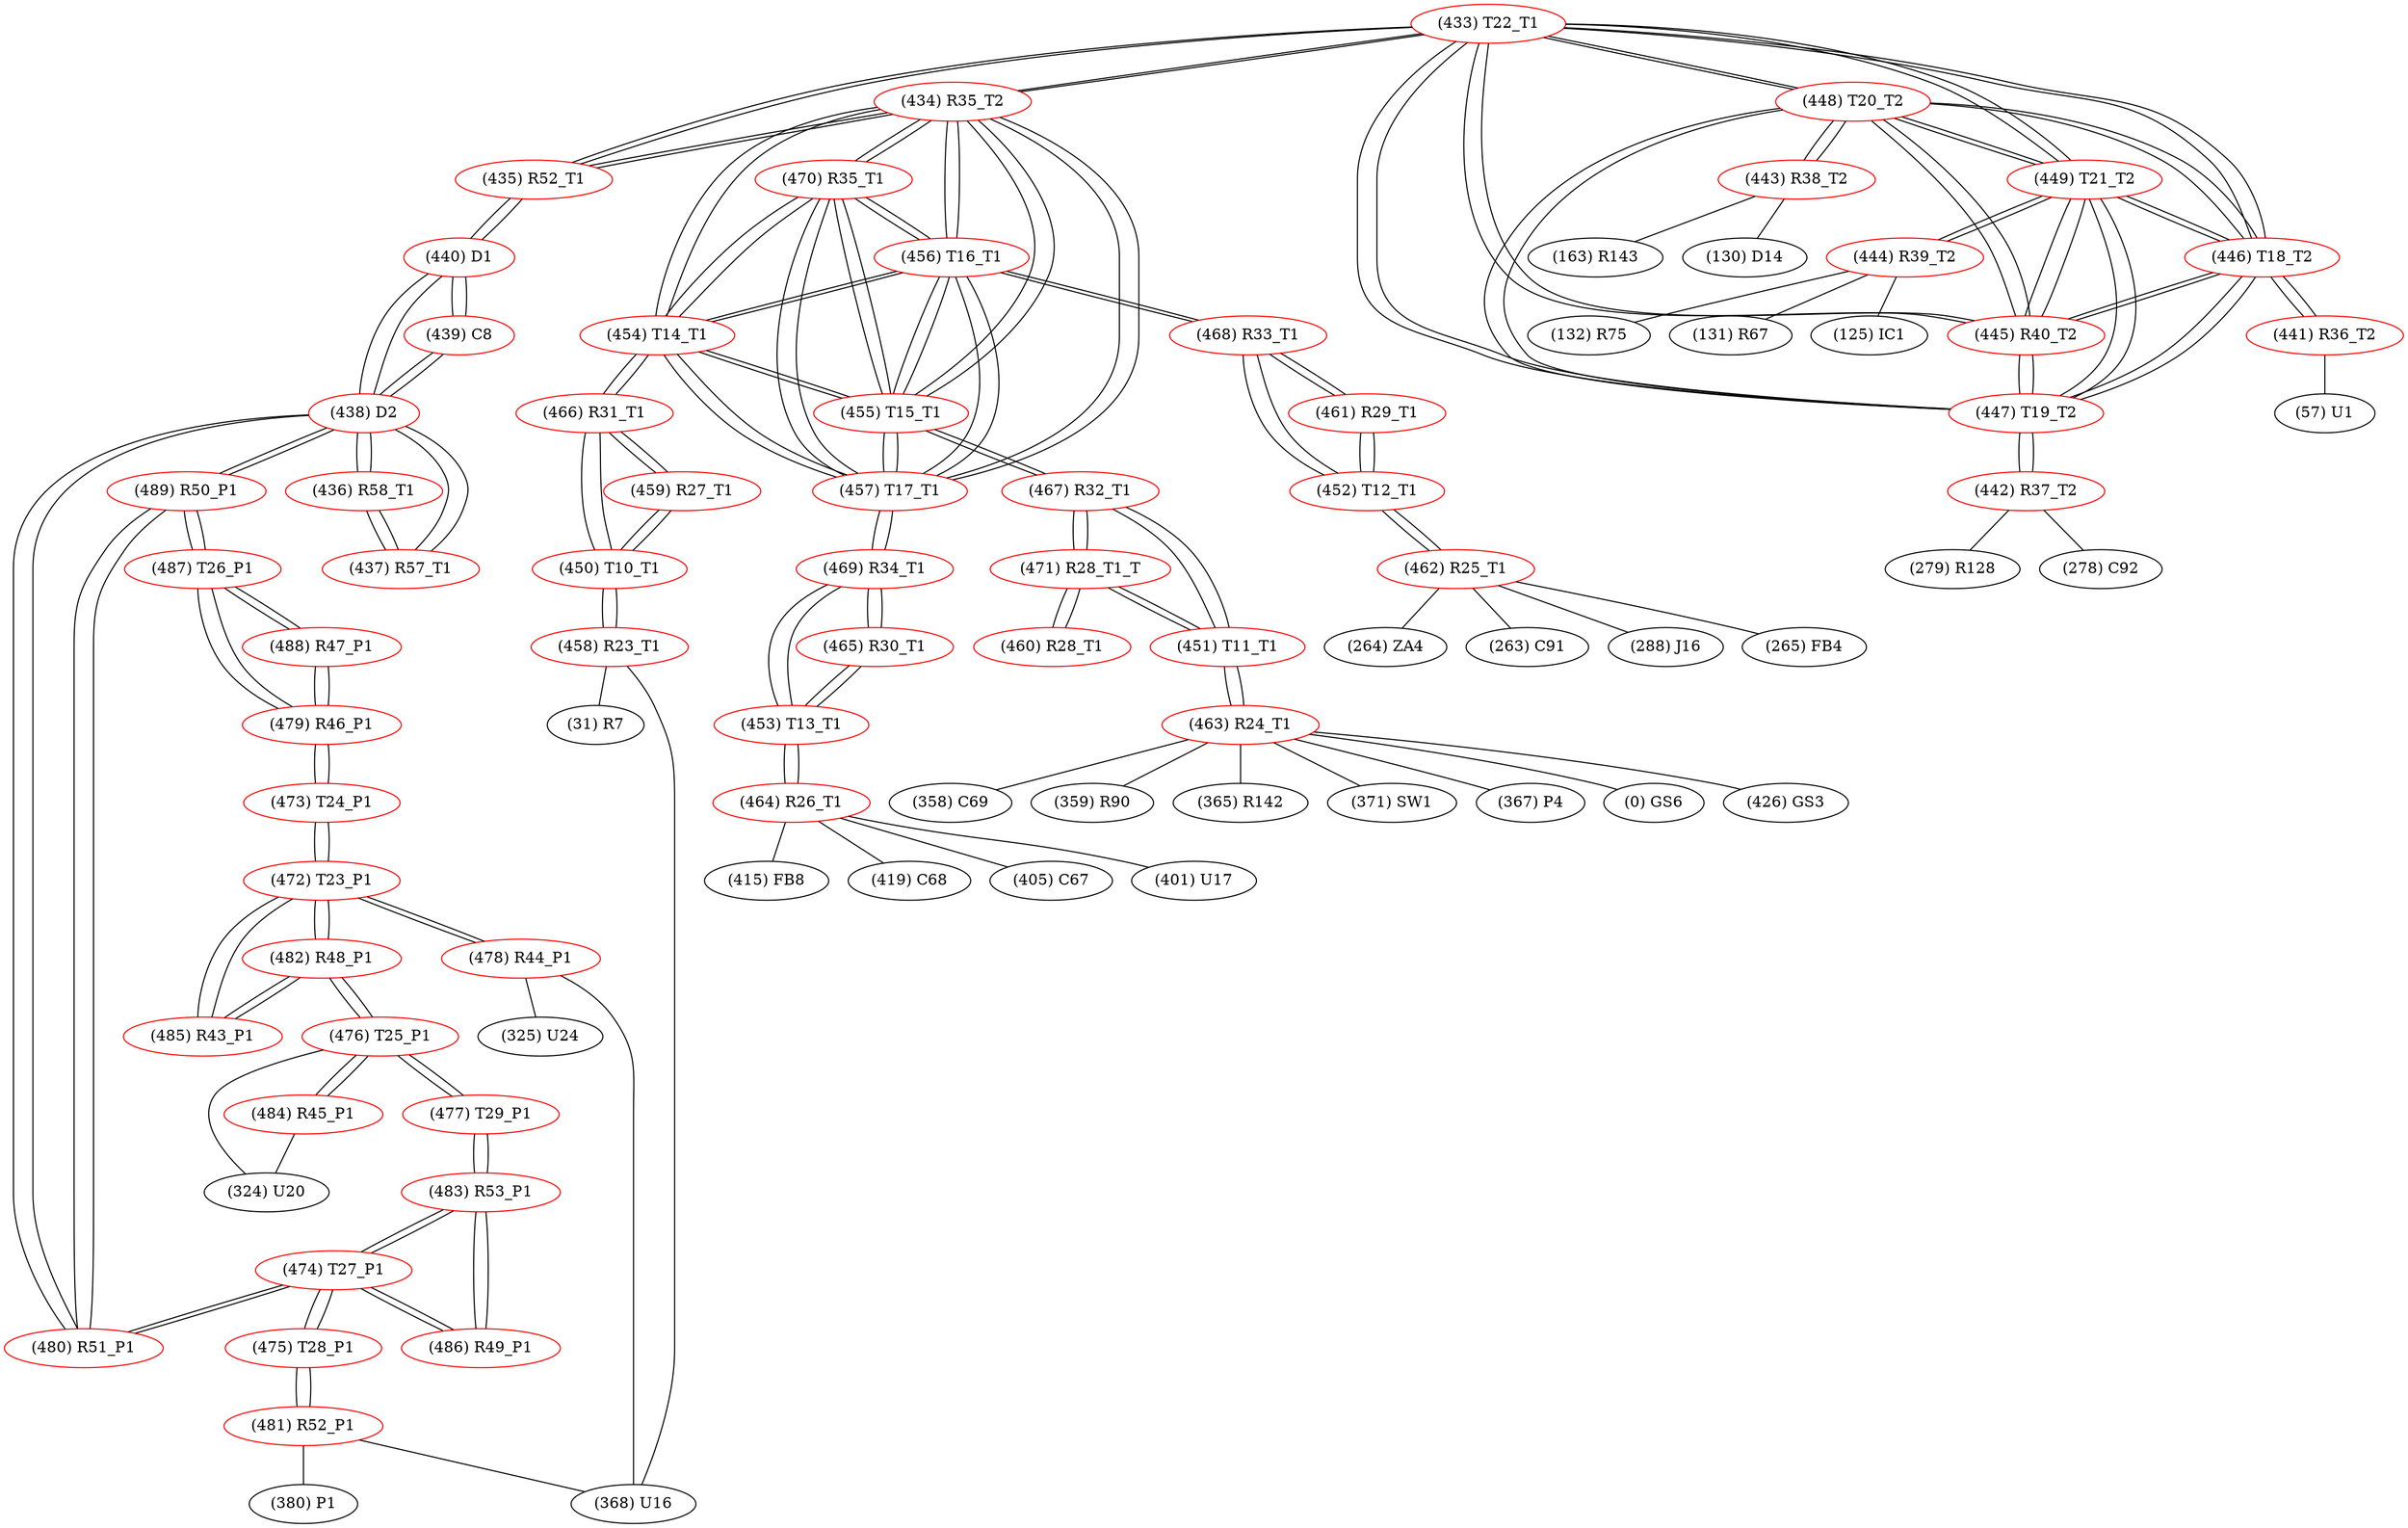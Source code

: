 graph {
	433 [label="(433) T22_T1" color=red]
	434 [label="(434) R35_T2"]
	435 [label="(435) R52_T1"]
	448 [label="(448) T20_T2"]
	449 [label="(449) T21_T2"]
	447 [label="(447) T19_T2"]
	445 [label="(445) R40_T2"]
	446 [label="(446) T18_T2"]
	434 [label="(434) R35_T2" color=red]
	435 [label="(435) R52_T1"]
	433 [label="(433) T22_T1"]
	454 [label="(454) T14_T1"]
	455 [label="(455) T15_T1"]
	457 [label="(457) T17_T1"]
	456 [label="(456) T16_T1"]
	470 [label="(470) R35_T1"]
	435 [label="(435) R52_T1" color=red]
	440 [label="(440) D1"]
	434 [label="(434) R35_T2"]
	433 [label="(433) T22_T1"]
	436 [label="(436) R58_T1" color=red]
	437 [label="(437) R57_T1"]
	438 [label="(438) D2"]
	437 [label="(437) R57_T1" color=red]
	438 [label="(438) D2"]
	436 [label="(436) R58_T1"]
	438 [label="(438) D2" color=red]
	440 [label="(440) D1"]
	439 [label="(439) C8"]
	437 [label="(437) R57_T1"]
	436 [label="(436) R58_T1"]
	480 [label="(480) R51_P1"]
	489 [label="(489) R50_P1"]
	439 [label="(439) C8" color=red]
	440 [label="(440) D1"]
	438 [label="(438) D2"]
	440 [label="(440) D1" color=red]
	438 [label="(438) D2"]
	439 [label="(439) C8"]
	435 [label="(435) R52_T1"]
	441 [label="(441) R36_T2" color=red]
	57 [label="(57) U1"]
	446 [label="(446) T18_T2"]
	442 [label="(442) R37_T2" color=red]
	278 [label="(278) C92"]
	279 [label="(279) R128"]
	447 [label="(447) T19_T2"]
	443 [label="(443) R38_T2" color=red]
	163 [label="(163) R143"]
	130 [label="(130) D14"]
	448 [label="(448) T20_T2"]
	444 [label="(444) R39_T2" color=red]
	132 [label="(132) R75"]
	131 [label="(131) R67"]
	125 [label="(125) IC1"]
	449 [label="(449) T21_T2"]
	445 [label="(445) R40_T2" color=red]
	448 [label="(448) T20_T2"]
	449 [label="(449) T21_T2"]
	447 [label="(447) T19_T2"]
	433 [label="(433) T22_T1"]
	446 [label="(446) T18_T2"]
	446 [label="(446) T18_T2" color=red]
	448 [label="(448) T20_T2"]
	449 [label="(449) T21_T2"]
	447 [label="(447) T19_T2"]
	445 [label="(445) R40_T2"]
	433 [label="(433) T22_T1"]
	441 [label="(441) R36_T2"]
	447 [label="(447) T19_T2" color=red]
	448 [label="(448) T20_T2"]
	449 [label="(449) T21_T2"]
	445 [label="(445) R40_T2"]
	433 [label="(433) T22_T1"]
	446 [label="(446) T18_T2"]
	442 [label="(442) R37_T2"]
	448 [label="(448) T20_T2" color=red]
	449 [label="(449) T21_T2"]
	447 [label="(447) T19_T2"]
	445 [label="(445) R40_T2"]
	433 [label="(433) T22_T1"]
	446 [label="(446) T18_T2"]
	443 [label="(443) R38_T2"]
	449 [label="(449) T21_T2" color=red]
	448 [label="(448) T20_T2"]
	447 [label="(447) T19_T2"]
	445 [label="(445) R40_T2"]
	433 [label="(433) T22_T1"]
	446 [label="(446) T18_T2"]
	444 [label="(444) R39_T2"]
	450 [label="(450) T10_T1" color=red]
	458 [label="(458) R23_T1"]
	466 [label="(466) R31_T1"]
	459 [label="(459) R27_T1"]
	451 [label="(451) T11_T1" color=red]
	463 [label="(463) R24_T1"]
	467 [label="(467) R32_T1"]
	471 [label="(471) R28_T1_T"]
	452 [label="(452) T12_T1" color=red]
	468 [label="(468) R33_T1"]
	461 [label="(461) R29_T1"]
	462 [label="(462) R25_T1"]
	453 [label="(453) T13_T1" color=red]
	469 [label="(469) R34_T1"]
	465 [label="(465) R30_T1"]
	464 [label="(464) R26_T1"]
	454 [label="(454) T14_T1" color=red]
	455 [label="(455) T15_T1"]
	457 [label="(457) T17_T1"]
	456 [label="(456) T16_T1"]
	470 [label="(470) R35_T1"]
	434 [label="(434) R35_T2"]
	466 [label="(466) R31_T1"]
	455 [label="(455) T15_T1" color=red]
	454 [label="(454) T14_T1"]
	457 [label="(457) T17_T1"]
	456 [label="(456) T16_T1"]
	470 [label="(470) R35_T1"]
	434 [label="(434) R35_T2"]
	467 [label="(467) R32_T1"]
	456 [label="(456) T16_T1" color=red]
	454 [label="(454) T14_T1"]
	455 [label="(455) T15_T1"]
	457 [label="(457) T17_T1"]
	470 [label="(470) R35_T1"]
	434 [label="(434) R35_T2"]
	468 [label="(468) R33_T1"]
	457 [label="(457) T17_T1" color=red]
	454 [label="(454) T14_T1"]
	455 [label="(455) T15_T1"]
	456 [label="(456) T16_T1"]
	470 [label="(470) R35_T1"]
	434 [label="(434) R35_T2"]
	469 [label="(469) R34_T1"]
	458 [label="(458) R23_T1" color=red]
	368 [label="(368) U16"]
	31 [label="(31) R7"]
	450 [label="(450) T10_T1"]
	459 [label="(459) R27_T1" color=red]
	466 [label="(466) R31_T1"]
	450 [label="(450) T10_T1"]
	460 [label="(460) R28_T1" color=red]
	471 [label="(471) R28_T1_T"]
	461 [label="(461) R29_T1" color=red]
	468 [label="(468) R33_T1"]
	452 [label="(452) T12_T1"]
	462 [label="(462) R25_T1" color=red]
	265 [label="(265) FB4"]
	264 [label="(264) ZA4"]
	263 [label="(263) C91"]
	288 [label="(288) J16"]
	452 [label="(452) T12_T1"]
	463 [label="(463) R24_T1" color=red]
	365 [label="(365) R142"]
	371 [label="(371) SW1"]
	367 [label="(367) P4"]
	0 [label="(0) GS6"]
	426 [label="(426) GS3"]
	358 [label="(358) C69"]
	359 [label="(359) R90"]
	451 [label="(451) T11_T1"]
	464 [label="(464) R26_T1" color=red]
	415 [label="(415) FB8"]
	419 [label="(419) C68"]
	405 [label="(405) C67"]
	401 [label="(401) U17"]
	453 [label="(453) T13_T1"]
	465 [label="(465) R30_T1" color=red]
	453 [label="(453) T13_T1"]
	469 [label="(469) R34_T1"]
	466 [label="(466) R31_T1" color=red]
	459 [label="(459) R27_T1"]
	450 [label="(450) T10_T1"]
	454 [label="(454) T14_T1"]
	467 [label="(467) R32_T1" color=red]
	455 [label="(455) T15_T1"]
	451 [label="(451) T11_T1"]
	471 [label="(471) R28_T1_T"]
	468 [label="(468) R33_T1" color=red]
	456 [label="(456) T16_T1"]
	461 [label="(461) R29_T1"]
	452 [label="(452) T12_T1"]
	469 [label="(469) R34_T1" color=red]
	457 [label="(457) T17_T1"]
	453 [label="(453) T13_T1"]
	465 [label="(465) R30_T1"]
	470 [label="(470) R35_T1" color=red]
	454 [label="(454) T14_T1"]
	455 [label="(455) T15_T1"]
	457 [label="(457) T17_T1"]
	456 [label="(456) T16_T1"]
	434 [label="(434) R35_T2"]
	471 [label="(471) R28_T1_T" color=red]
	467 [label="(467) R32_T1"]
	451 [label="(451) T11_T1"]
	460 [label="(460) R28_T1"]
	472 [label="(472) T23_P1" color=red]
	482 [label="(482) R48_P1"]
	485 [label="(485) R43_P1"]
	473 [label="(473) T24_P1"]
	478 [label="(478) R44_P1"]
	473 [label="(473) T24_P1" color=red]
	479 [label="(479) R46_P1"]
	472 [label="(472) T23_P1"]
	474 [label="(474) T27_P1" color=red]
	480 [label="(480) R51_P1"]
	475 [label="(475) T28_P1"]
	483 [label="(483) R53_P1"]
	486 [label="(486) R49_P1"]
	475 [label="(475) T28_P1" color=red]
	481 [label="(481) R52_P1"]
	474 [label="(474) T27_P1"]
	476 [label="(476) T25_P1" color=red]
	477 [label="(477) T29_P1"]
	482 [label="(482) R48_P1"]
	484 [label="(484) R45_P1"]
	324 [label="(324) U20"]
	477 [label="(477) T29_P1" color=red]
	476 [label="(476) T25_P1"]
	483 [label="(483) R53_P1"]
	478 [label="(478) R44_P1" color=red]
	368 [label="(368) U16"]
	325 [label="(325) U24"]
	472 [label="(472) T23_P1"]
	479 [label="(479) R46_P1" color=red]
	487 [label="(487) T26_P1"]
	488 [label="(488) R47_P1"]
	473 [label="(473) T24_P1"]
	480 [label="(480) R51_P1" color=red]
	474 [label="(474) T27_P1"]
	489 [label="(489) R50_P1"]
	438 [label="(438) D2"]
	481 [label="(481) R52_P1" color=red]
	380 [label="(380) P1"]
	368 [label="(368) U16"]
	475 [label="(475) T28_P1"]
	482 [label="(482) R48_P1" color=red]
	476 [label="(476) T25_P1"]
	472 [label="(472) T23_P1"]
	485 [label="(485) R43_P1"]
	483 [label="(483) R53_P1" color=red]
	477 [label="(477) T29_P1"]
	474 [label="(474) T27_P1"]
	486 [label="(486) R49_P1"]
	484 [label="(484) R45_P1" color=red]
	476 [label="(476) T25_P1"]
	324 [label="(324) U20"]
	485 [label="(485) R43_P1" color=red]
	482 [label="(482) R48_P1"]
	472 [label="(472) T23_P1"]
	486 [label="(486) R49_P1" color=red]
	474 [label="(474) T27_P1"]
	483 [label="(483) R53_P1"]
	487 [label="(487) T26_P1" color=red]
	489 [label="(489) R50_P1"]
	479 [label="(479) R46_P1"]
	488 [label="(488) R47_P1"]
	488 [label="(488) R47_P1" color=red]
	487 [label="(487) T26_P1"]
	479 [label="(479) R46_P1"]
	489 [label="(489) R50_P1" color=red]
	487 [label="(487) T26_P1"]
	480 [label="(480) R51_P1"]
	438 [label="(438) D2"]
	433 -- 434
	433 -- 435
	433 -- 448
	433 -- 449
	433 -- 447
	433 -- 445
	433 -- 446
	434 -- 435
	434 -- 433
	434 -- 454
	434 -- 455
	434 -- 457
	434 -- 456
	434 -- 470
	435 -- 440
	435 -- 434
	435 -- 433
	436 -- 437
	436 -- 438
	437 -- 438
	437 -- 436
	438 -- 440
	438 -- 439
	438 -- 437
	438 -- 436
	438 -- 480
	438 -- 489
	439 -- 440
	439 -- 438
	440 -- 438
	440 -- 439
	440 -- 435
	441 -- 57
	441 -- 446
	442 -- 278
	442 -- 279
	442 -- 447
	443 -- 163
	443 -- 130
	443 -- 448
	444 -- 132
	444 -- 131
	444 -- 125
	444 -- 449
	445 -- 448
	445 -- 449
	445 -- 447
	445 -- 433
	445 -- 446
	446 -- 448
	446 -- 449
	446 -- 447
	446 -- 445
	446 -- 433
	446 -- 441
	447 -- 448
	447 -- 449
	447 -- 445
	447 -- 433
	447 -- 446
	447 -- 442
	448 -- 449
	448 -- 447
	448 -- 445
	448 -- 433
	448 -- 446
	448 -- 443
	449 -- 448
	449 -- 447
	449 -- 445
	449 -- 433
	449 -- 446
	449 -- 444
	450 -- 458
	450 -- 466
	450 -- 459
	451 -- 463
	451 -- 467
	451 -- 471
	452 -- 468
	452 -- 461
	452 -- 462
	453 -- 469
	453 -- 465
	453 -- 464
	454 -- 455
	454 -- 457
	454 -- 456
	454 -- 470
	454 -- 434
	454 -- 466
	455 -- 454
	455 -- 457
	455 -- 456
	455 -- 470
	455 -- 434
	455 -- 467
	456 -- 454
	456 -- 455
	456 -- 457
	456 -- 470
	456 -- 434
	456 -- 468
	457 -- 454
	457 -- 455
	457 -- 456
	457 -- 470
	457 -- 434
	457 -- 469
	458 -- 368
	458 -- 31
	458 -- 450
	459 -- 466
	459 -- 450
	460 -- 471
	461 -- 468
	461 -- 452
	462 -- 265
	462 -- 264
	462 -- 263
	462 -- 288
	462 -- 452
	463 -- 365
	463 -- 371
	463 -- 367
	463 -- 0
	463 -- 426
	463 -- 358
	463 -- 359
	463 -- 451
	464 -- 415
	464 -- 419
	464 -- 405
	464 -- 401
	464 -- 453
	465 -- 453
	465 -- 469
	466 -- 459
	466 -- 450
	466 -- 454
	467 -- 455
	467 -- 451
	467 -- 471
	468 -- 456
	468 -- 461
	468 -- 452
	469 -- 457
	469 -- 453
	469 -- 465
	470 -- 454
	470 -- 455
	470 -- 457
	470 -- 456
	470 -- 434
	471 -- 467
	471 -- 451
	471 -- 460
	472 -- 482
	472 -- 485
	472 -- 473
	472 -- 478
	473 -- 479
	473 -- 472
	474 -- 480
	474 -- 475
	474 -- 483
	474 -- 486
	475 -- 481
	475 -- 474
	476 -- 477
	476 -- 482
	476 -- 484
	476 -- 324
	477 -- 476
	477 -- 483
	478 -- 368
	478 -- 325
	478 -- 472
	479 -- 487
	479 -- 488
	479 -- 473
	480 -- 474
	480 -- 489
	480 -- 438
	481 -- 380
	481 -- 368
	481 -- 475
	482 -- 476
	482 -- 472
	482 -- 485
	483 -- 477
	483 -- 474
	483 -- 486
	484 -- 476
	484 -- 324
	485 -- 482
	485 -- 472
	486 -- 474
	486 -- 483
	487 -- 489
	487 -- 479
	487 -- 488
	488 -- 487
	488 -- 479
	489 -- 487
	489 -- 480
	489 -- 438
}